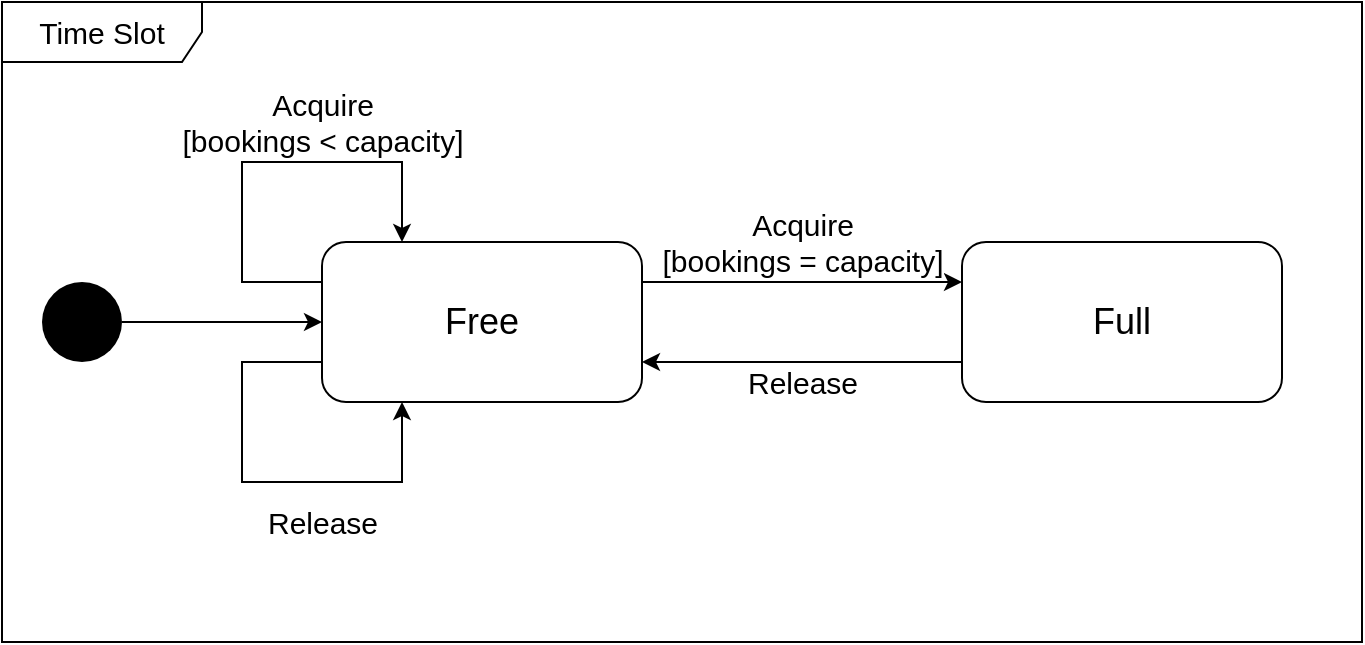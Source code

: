 <mxfile version="13.10.9" type="device"><diagram id="IXnVNzJX5E7nZKnBlZjk" name="Page-1"><mxGraphModel dx="830" dy="586" grid="1" gridSize="10" guides="1" tooltips="1" connect="1" arrows="1" fold="1" page="1" pageScale="1" pageWidth="827" pageHeight="1169" math="0" shadow="0"><root><mxCell id="0"/><mxCell id="1" parent="0"/><mxCell id="SlgcABFhWjnrpVftDZ9x-16" value="Time Slot" style="shape=umlFrame;whiteSpace=wrap;html=1;fontSize=15;width=100;height=30;" parent="1" vertex="1"><mxGeometry x="80" y="40" width="680" height="320" as="geometry"/></mxCell><mxCell id="SlgcABFhWjnrpVftDZ9x-7" style="edgeStyle=orthogonalEdgeStyle;rounded=0;orthogonalLoop=1;jettySize=auto;html=1;exitX=1;exitY=0.25;exitDx=0;exitDy=0;entryX=0;entryY=0.25;entryDx=0;entryDy=0;fontSize=15;" parent="1" source="SlgcABFhWjnrpVftDZ9x-1" target="SlgcABFhWjnrpVftDZ9x-2" edge="1"><mxGeometry relative="1" as="geometry"/></mxCell><mxCell id="SlgcABFhWjnrpVftDZ9x-14" value="Acquire&lt;br&gt;[bookings = capacity]" style="edgeLabel;html=1;align=center;verticalAlign=middle;resizable=0;points=[];fontSize=15;" parent="SlgcABFhWjnrpVftDZ9x-7" vertex="1" connectable="0"><mxGeometry x="-0.193" y="-1" relative="1" as="geometry"><mxPoint x="15.17" y="-21" as="offset"/></mxGeometry></mxCell><mxCell id="SlgcABFhWjnrpVftDZ9x-1" value="Free" style="rounded=1;whiteSpace=wrap;html=1;fontSize=18;" parent="1" vertex="1"><mxGeometry x="240" y="160" width="160" height="80" as="geometry"/></mxCell><mxCell id="SlgcABFhWjnrpVftDZ9x-8" style="edgeStyle=orthogonalEdgeStyle;rounded=0;orthogonalLoop=1;jettySize=auto;html=1;exitX=0;exitY=0.75;exitDx=0;exitDy=0;entryX=1;entryY=0.75;entryDx=0;entryDy=0;fontSize=15;" parent="1" source="SlgcABFhWjnrpVftDZ9x-2" target="SlgcABFhWjnrpVftDZ9x-1" edge="1"><mxGeometry relative="1" as="geometry"/></mxCell><mxCell id="SlgcABFhWjnrpVftDZ9x-15" value="Release" style="edgeLabel;html=1;align=center;verticalAlign=middle;resizable=0;points=[];fontSize=15;" parent="SlgcABFhWjnrpVftDZ9x-8" vertex="1" connectable="0"><mxGeometry x="-0.272" relative="1" as="geometry"><mxPoint x="-22.07" y="10" as="offset"/></mxGeometry></mxCell><mxCell id="SlgcABFhWjnrpVftDZ9x-2" value="Full" style="rounded=1;whiteSpace=wrap;html=1;fontSize=18;" parent="1" vertex="1"><mxGeometry x="560" y="160" width="160" height="80" as="geometry"/></mxCell><mxCell id="SlgcABFhWjnrpVftDZ9x-6" style="edgeStyle=orthogonalEdgeStyle;rounded=0;orthogonalLoop=1;jettySize=auto;html=1;entryX=0;entryY=0.5;entryDx=0;entryDy=0;fontSize=15;" parent="1" source="SlgcABFhWjnrpVftDZ9x-4" target="SlgcABFhWjnrpVftDZ9x-1" edge="1"><mxGeometry relative="1" as="geometry"/></mxCell><mxCell id="SlgcABFhWjnrpVftDZ9x-4" value="" style="ellipse;fillColor=#000000;strokeColor=none;fontSize=15;" parent="1" vertex="1"><mxGeometry x="100" y="180" width="40" height="40" as="geometry"/></mxCell><mxCell id="SlgcABFhWjnrpVftDZ9x-10" style="edgeStyle=orthogonalEdgeStyle;rounded=0;orthogonalLoop=1;jettySize=auto;html=1;exitX=0;exitY=0.75;exitDx=0;exitDy=0;entryX=0.25;entryY=1;entryDx=0;entryDy=0;fontSize=15;" parent="1" source="SlgcABFhWjnrpVftDZ9x-1" target="SlgcABFhWjnrpVftDZ9x-1" edge="1"><mxGeometry relative="1" as="geometry"><Array as="points"><mxPoint x="200" y="220"/><mxPoint x="200" y="280"/><mxPoint x="280" y="280"/></Array></mxGeometry></mxCell><mxCell id="SlgcABFhWjnrpVftDZ9x-11" style="edgeStyle=orthogonalEdgeStyle;rounded=0;orthogonalLoop=1;jettySize=auto;html=1;exitX=0;exitY=0.25;exitDx=0;exitDy=0;entryX=0.25;entryY=0;entryDx=0;entryDy=0;fontSize=15;" parent="1" source="SlgcABFhWjnrpVftDZ9x-1" target="SlgcABFhWjnrpVftDZ9x-1" edge="1"><mxGeometry relative="1" as="geometry"><Array as="points"><mxPoint x="200" y="180"/><mxPoint x="200" y="120"/><mxPoint x="280" y="120"/></Array></mxGeometry></mxCell><mxCell id="SlgcABFhWjnrpVftDZ9x-12" value="Release" style="edgeLabel;html=1;align=center;verticalAlign=middle;resizable=0;points=[];fontSize=15;" parent="SlgcABFhWjnrpVftDZ9x-11" vertex="1" connectable="0"><mxGeometry x="0.396" y="2" relative="1" as="geometry"><mxPoint x="-13.79" y="181.97" as="offset"/></mxGeometry></mxCell><mxCell id="SlgcABFhWjnrpVftDZ9x-13" value="Acquire&lt;br&gt;[bookings &amp;lt; capacity]" style="edgeLabel;html=1;align=center;verticalAlign=middle;resizable=0;points=[];fontSize=15;" parent="SlgcABFhWjnrpVftDZ9x-11" vertex="1" connectable="0"><mxGeometry x="0.295" y="2" relative="1" as="geometry"><mxPoint x="-2.76" y="-18.03" as="offset"/></mxGeometry></mxCell></root></mxGraphModel></diagram></mxfile>